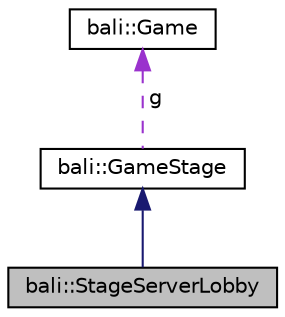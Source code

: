 digraph "bali::StageServerLobby"
{
  edge [fontname="Helvetica",fontsize="10",labelfontname="Helvetica",labelfontsize="10"];
  node [fontname="Helvetica",fontsize="10",shape=record];
  Node1 [label="bali::StageServerLobby",height=0.2,width=0.4,color="black", fillcolor="grey75", style="filled" fontcolor="black"];
  Node2 -> Node1 [dir="back",color="midnightblue",fontsize="10",style="solid"];
  Node2 [label="bali::GameStage",height=0.2,width=0.4,color="black", fillcolor="white", style="filled",URL="$classbali_1_1_game_stage.html"];
  Node3 -> Node2 [dir="back",color="darkorchid3",fontsize="10",style="dashed",label=" g" ];
  Node3 [label="bali::Game",height=0.2,width=0.4,color="black", fillcolor="white", style="filled",URL="$classbali_1_1_game.html"];
}
